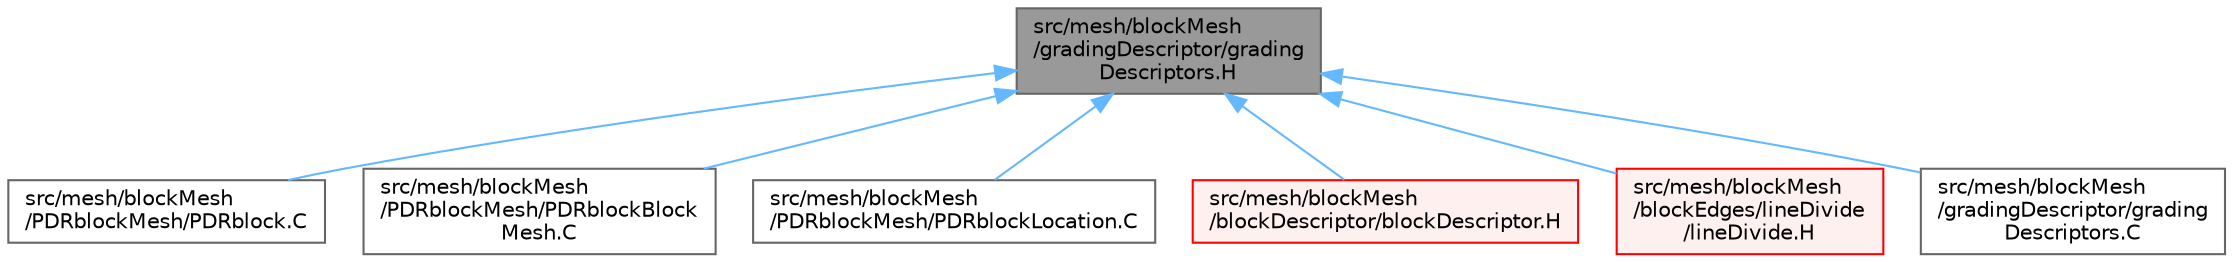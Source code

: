 digraph "src/mesh/blockMesh/gradingDescriptor/gradingDescriptors.H"
{
 // LATEX_PDF_SIZE
  bgcolor="transparent";
  edge [fontname=Helvetica,fontsize=10,labelfontname=Helvetica,labelfontsize=10];
  node [fontname=Helvetica,fontsize=10,shape=box,height=0.2,width=0.4];
  Node1 [id="Node000001",label="src/mesh/blockMesh\l/gradingDescriptor/grading\lDescriptors.H",height=0.2,width=0.4,color="gray40", fillcolor="grey60", style="filled", fontcolor="black",tooltip=" "];
  Node1 -> Node2 [id="edge1_Node000001_Node000002",dir="back",color="steelblue1",style="solid",tooltip=" "];
  Node2 [id="Node000002",label="src/mesh/blockMesh\l/PDRblockMesh/PDRblock.C",height=0.2,width=0.4,color="grey40", fillcolor="white", style="filled",URL="$PDRblock_8C.html",tooltip=" "];
  Node1 -> Node3 [id="edge2_Node000001_Node000003",dir="back",color="steelblue1",style="solid",tooltip=" "];
  Node3 [id="Node000003",label="src/mesh/blockMesh\l/PDRblockMesh/PDRblockBlock\lMesh.C",height=0.2,width=0.4,color="grey40", fillcolor="white", style="filled",URL="$PDRblockBlockMesh_8C.html",tooltip=" "];
  Node1 -> Node4 [id="edge3_Node000001_Node000004",dir="back",color="steelblue1",style="solid",tooltip=" "];
  Node4 [id="Node000004",label="src/mesh/blockMesh\l/PDRblockMesh/PDRblockLocation.C",height=0.2,width=0.4,color="grey40", fillcolor="white", style="filled",URL="$PDRblockLocation_8C.html",tooltip=" "];
  Node1 -> Node5 [id="edge4_Node000001_Node000005",dir="back",color="steelblue1",style="solid",tooltip=" "];
  Node5 [id="Node000005",label="src/mesh/blockMesh\l/blockDescriptor/blockDescriptor.H",height=0.2,width=0.4,color="red", fillcolor="#FFF0F0", style="filled",URL="$blockDescriptor_8H.html",tooltip=" "];
  Node1 -> Node23 [id="edge5_Node000001_Node000023",dir="back",color="steelblue1",style="solid",tooltip=" "];
  Node23 [id="Node000023",label="src/mesh/blockMesh\l/blockEdges/lineDivide\l/lineDivide.H",height=0.2,width=0.4,color="red", fillcolor="#FFF0F0", style="filled",URL="$lineDivide_8H.html",tooltip=" "];
  Node1 -> Node25 [id="edge6_Node000001_Node000025",dir="back",color="steelblue1",style="solid",tooltip=" "];
  Node25 [id="Node000025",label="src/mesh/blockMesh\l/gradingDescriptor/grading\lDescriptors.C",height=0.2,width=0.4,color="grey40", fillcolor="white", style="filled",URL="$gradingDescriptors_8C.html",tooltip=" "];
}
